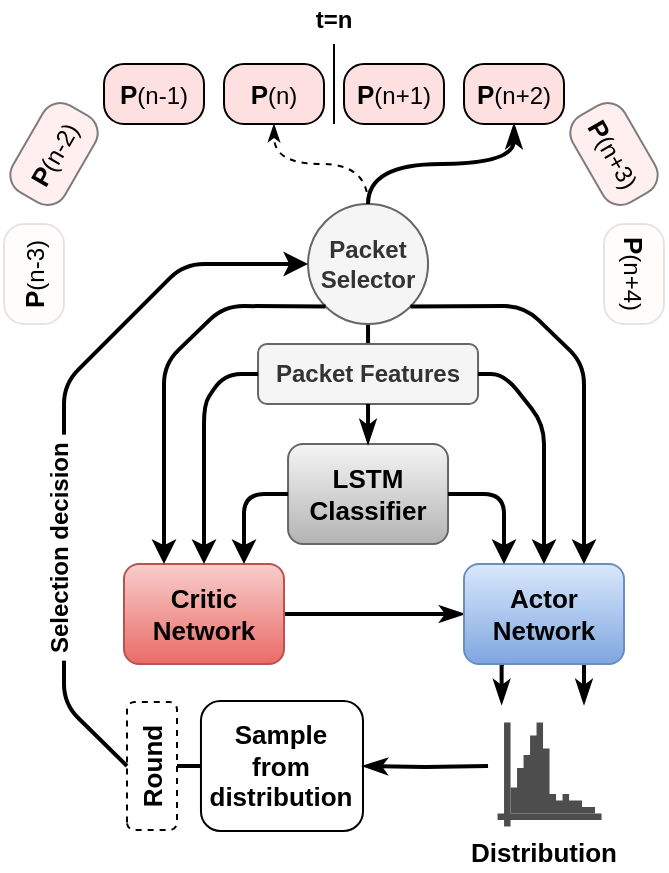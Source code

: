 <mxfile version="12.6.5" type="device"><diagram id="PpCQgsUnJBw1UmQMeTyv" name="Page-1"><mxGraphModel dx="458" dy="912" grid="1" gridSize="10" guides="1" tooltips="1" connect="1" arrows="1" fold="1" page="1" pageScale="1" pageWidth="850" pageHeight="1100" math="0" shadow="0"><root><mxCell id="0"/><mxCell id="1" parent="0"/><mxCell id="c4FkmR5IKA4SetrGUy---57" style="edgeStyle=orthogonalEdgeStyle;rounded=0;orthogonalLoop=1;jettySize=auto;html=1;exitX=1;exitY=0.5;exitDx=0;exitDy=0;entryX=0;entryY=0.5;entryDx=0;entryDy=0;startArrow=none;startFill=0;endArrow=classicThin;endFill=1;strokeWidth=2;" parent="1" source="c4FkmR5IKA4SetrGUy---8" target="c4FkmR5IKA4SetrGUy---9" edge="1"><mxGeometry relative="1" as="geometry"/></mxCell><mxCell id="c4FkmR5IKA4SetrGUy---8" value="&lt;div style=&quot;font-size: 13px&quot;&gt;&lt;b&gt;&lt;font style=&quot;font-size: 13px&quot;&gt;Critic&lt;/font&gt;&lt;/b&gt;&lt;/div&gt;&lt;div style=&quot;font-size: 13px&quot;&gt;&lt;b&gt;&lt;font style=&quot;font-size: 13px&quot;&gt;Network&lt;br&gt;&lt;/font&gt;&lt;/b&gt;&lt;/div&gt;" style="rounded=1;whiteSpace=wrap;html=1;gradientColor=#ea6b66;fillColor=#f8cecc;strokeColor=#b85450;" parent="1" vertex="1"><mxGeometry x="210" y="770" width="80" height="50" as="geometry"/></mxCell><mxCell id="c4FkmR5IKA4SetrGUy---43" style="edgeStyle=orthogonalEdgeStyle;rounded=0;orthogonalLoop=1;jettySize=auto;html=1;exitX=0.25;exitY=1;exitDx=0;exitDy=0;entryX=0.5;entryY=0;entryDx=0;entryDy=0;endArrow=classicThin;endFill=1;strokeWidth=2;" parent="1" source="c4FkmR5IKA4SetrGUy---9" edge="1"><mxGeometry relative="1" as="geometry"><mxPoint x="398.833" y="840" as="targetPoint"/></mxGeometry></mxCell><mxCell id="c4FkmR5IKA4SetrGUy---44" style="edgeStyle=orthogonalEdgeStyle;rounded=0;orthogonalLoop=1;jettySize=auto;html=1;exitX=0.75;exitY=1;exitDx=0;exitDy=0;endArrow=classicThin;endFill=1;strokeWidth=2;" parent="1" source="c4FkmR5IKA4SetrGUy---9" edge="1"><mxGeometry relative="1" as="geometry"><mxPoint x="440" y="840" as="targetPoint"/></mxGeometry></mxCell><mxCell id="c4FkmR5IKA4SetrGUy---9" value="&lt;div&gt;&lt;b&gt;&lt;font style=&quot;font-size: 13px&quot;&gt;Actor&lt;/font&gt;&lt;/b&gt;&lt;/div&gt;&lt;div&gt;&lt;b&gt;&lt;font style=&quot;font-size: 13px&quot;&gt;Network&lt;/font&gt;&lt;/b&gt;&lt;/div&gt;" style="rounded=1;whiteSpace=wrap;html=1;gradientColor=#7ea6e0;fillColor=#dae8fc;strokeColor=#6c8ebf;" parent="1" vertex="1"><mxGeometry x="380" y="770" width="80" height="50" as="geometry"/></mxCell><mxCell id="c4FkmR5IKA4SetrGUy---10" value="&lt;div style=&quot;font-size: 13px&quot;&gt;&lt;b&gt;&lt;font style=&quot;font-size: 13px&quot;&gt;LSTM&lt;/font&gt;&lt;/b&gt;&lt;/div&gt;&lt;div style=&quot;font-size: 13px&quot;&gt;&lt;b&gt;&lt;font style=&quot;font-size: 13px&quot;&gt;Classifier&lt;/font&gt;&lt;/b&gt;&lt;/div&gt;" style="rounded=1;whiteSpace=wrap;html=1;gradientColor=#b3b3b3;fillColor=#f5f5f5;strokeColor=#666666;" parent="1" vertex="1"><mxGeometry x="292.02" y="710" width="80" height="50" as="geometry"/></mxCell><mxCell id="c4FkmR5IKA4SetrGUy---15" value="&lt;b&gt;&lt;font style=&quot;font-size: 13px&quot;&gt;P&lt;/font&gt;&lt;/b&gt;(n-1)" style="html=1;outlineConnect=0;whiteSpace=wrap;fillColor=#FFE0E0;shape=mxgraph.archimate3.application;archiType=rounded;" parent="1" vertex="1"><mxGeometry x="200" y="520" width="50" height="30" as="geometry"/></mxCell><mxCell id="c4FkmR5IKA4SetrGUy---16" value="&lt;b&gt;&lt;font style=&quot;font-size: 13px&quot;&gt;P&lt;/font&gt;&lt;/b&gt;(n+1)" style="html=1;outlineConnect=0;whiteSpace=wrap;fillColor=#FFE0E0;shape=mxgraph.archimate3.application;archiType=rounded;" parent="1" vertex="1"><mxGeometry x="320" y="520" width="50" height="30" as="geometry"/></mxCell><mxCell id="c4FkmR5IKA4SetrGUy---19" value="&lt;b&gt;&lt;font style=&quot;font-size: 13px&quot;&gt;P&lt;/font&gt;&lt;/b&gt;(n+2)" style="html=1;outlineConnect=0;whiteSpace=wrap;fillColor=#FFE0E0;shape=mxgraph.archimate3.application;archiType=rounded;" parent="1" vertex="1"><mxGeometry x="380" y="520" width="50" height="30" as="geometry"/></mxCell><mxCell id="c4FkmR5IKA4SetrGUy---20" value="&lt;b&gt;&lt;font style=&quot;font-size: 13px&quot;&gt;P&lt;/font&gt;&lt;/b&gt;(n)" style="html=1;outlineConnect=0;whiteSpace=wrap;fillColor=#FFE0E0;shape=mxgraph.archimate3.application;archiType=rounded;" parent="1" vertex="1"><mxGeometry x="260" y="520" width="50" height="30" as="geometry"/></mxCell><mxCell id="c4FkmR5IKA4SetrGUy---22" value="&lt;b&gt;&lt;font style=&quot;font-size: 13px&quot;&gt;P&lt;/font&gt;&lt;/b&gt;(n-2)" style="html=1;outlineConnect=0;whiteSpace=wrap;fillColor=#FFE0E0;shape=mxgraph.archimate3.application;archiType=rounded;opacity=50;rotation=-60;" parent="1" vertex="1"><mxGeometry x="150" y="550" width="50" height="30" as="geometry"/></mxCell><mxCell id="c4FkmR5IKA4SetrGUy---23" value="&lt;b&gt;&lt;font style=&quot;font-size: 13px&quot;&gt;P&lt;/font&gt;&lt;/b&gt;(n-3)" style="html=1;outlineConnect=0;whiteSpace=wrap;fillColor=#FFE0E0;shape=mxgraph.archimate3.application;archiType=rounded;opacity=10;rotation=-90;" parent="1" vertex="1"><mxGeometry x="140" y="610" width="50" height="30" as="geometry"/></mxCell><mxCell id="c4FkmR5IKA4SetrGUy---24" value="&lt;b&gt;&lt;font style=&quot;font-size: 13px&quot;&gt;P&lt;/font&gt;&lt;/b&gt;(n+3)" style="html=1;outlineConnect=0;whiteSpace=wrap;fillColor=#FFE0E0;shape=mxgraph.archimate3.application;archiType=rounded;opacity=50;rotation=60;" parent="1" vertex="1"><mxGeometry x="430" y="550" width="50" height="30" as="geometry"/></mxCell><mxCell id="c4FkmR5IKA4SetrGUy---25" value="&lt;b&gt;&lt;font style=&quot;font-size: 13px&quot;&gt;P&lt;/font&gt;&lt;/b&gt;(n+4)" style="html=1;outlineConnect=0;whiteSpace=wrap;fillColor=#FFE0E0;shape=mxgraph.archimate3.application;archiType=rounded;opacity=10;rotation=90;" parent="1" vertex="1"><mxGeometry x="440" y="610" width="50" height="30" as="geometry"/></mxCell><mxCell id="c4FkmR5IKA4SetrGUy---58" style="edgeStyle=orthogonalEdgeStyle;rounded=0;orthogonalLoop=1;jettySize=auto;html=1;exitX=0.5;exitY=1;exitDx=0;exitDy=0;entryX=0.5;entryY=0;entryDx=0;entryDy=0;startArrow=none;startFill=0;endArrow=none;endFill=0;strokeWidth=2;" parent="1" source="c4FkmR5IKA4SetrGUy---29" target="c4FkmR5IKA4SetrGUy---35" edge="1"><mxGeometry relative="1" as="geometry"/></mxCell><mxCell id="c4FkmR5IKA4SetrGUy---29" value="&lt;div&gt;&lt;b&gt;Packet&lt;br&gt;&lt;/b&gt;&lt;/div&gt;&lt;div&gt;&lt;b&gt;Selector&lt;/b&gt;&lt;/div&gt;" style="ellipse;whiteSpace=wrap;html=1;aspect=fixed;fillColor=#f5f5f5;strokeColor=#666666;fontColor=#333333;" parent="1" vertex="1"><mxGeometry x="302.02" y="590" width="60" height="60" as="geometry"/></mxCell><mxCell id="c4FkmR5IKA4SetrGUy---35" value="&lt;b&gt;Packet Features&lt;/b&gt;" style="rounded=1;whiteSpace=wrap;html=1;fillColor=#f5f5f5;strokeColor=#666666;fontColor=#333333;" parent="1" vertex="1"><mxGeometry x="277.02" y="660" width="110" height="30" as="geometry"/></mxCell><mxCell id="c4FkmR5IKA4SetrGUy---88" style="edgeStyle=orthogonalEdgeStyle;rounded=0;orthogonalLoop=1;jettySize=auto;html=1;exitX=0.5;exitY=1;exitDx=0;exitDy=0;entryX=0;entryY=0.5;entryDx=0;entryDy=0;startArrow=none;startFill=0;endArrow=none;endFill=0;strokeWidth=2;" parent="1" source="c4FkmR5IKA4SetrGUy---51" target="c4FkmR5IKA4SetrGUy---77" edge="1"><mxGeometry relative="1" as="geometry"/></mxCell><mxCell id="c4FkmR5IKA4SetrGUy---51" value="&lt;font style=&quot;font-size: 13px&quot;&gt;&lt;b&gt;Round&lt;/b&gt;&lt;/font&gt;" style="rounded=1;whiteSpace=wrap;html=1;rotation=-90;dashed=1;" parent="1" vertex="1"><mxGeometry x="192" y="858.5" width="64" height="25" as="geometry"/></mxCell><mxCell id="c4FkmR5IKA4SetrGUy---65" value="" style="endArrow=none;html=1;" parent="1" edge="1"><mxGeometry width="50" height="50" relative="1" as="geometry"><mxPoint x="315" y="550" as="sourcePoint"/><mxPoint x="315" y="510" as="targetPoint"/></mxGeometry></mxCell><mxCell id="c4FkmR5IKA4SetrGUy---67" value="" style="endArrow=classic;html=1;entryX=0;entryY=0.5;entryDx=0;entryDy=0;strokeWidth=2;exitX=0.5;exitY=0;exitDx=0;exitDy=0;" parent="1" source="c4FkmR5IKA4SetrGUy---51" target="c4FkmR5IKA4SetrGUy---29" edge="1"><mxGeometry width="50" height="50" relative="1" as="geometry"><mxPoint x="190" y="908" as="sourcePoint"/><mxPoint x="200" y="890" as="targetPoint"/><Array as="points"><mxPoint x="180" y="840"/><mxPoint x="180" y="680"/><mxPoint x="240" y="620"/></Array></mxGeometry></mxCell><mxCell id="c4FkmR5IKA4SetrGUy---72" value="&lt;b&gt;&amp;nbsp;Selection decision&amp;nbsp; &lt;br&gt;&lt;/b&gt;" style="text;html=1;align=center;verticalAlign=middle;resizable=0;points=[];labelBackgroundColor=#ffffff;rotation=-90;" parent="c4FkmR5IKA4SetrGUy---67" vertex="1" connectable="0"><mxGeometry x="0.032" y="-1" relative="1" as="geometry"><mxPoint x="-3" y="59.14" as="offset"/></mxGeometry></mxCell><mxCell id="c4FkmR5IKA4SetrGUy---69" value="&lt;b&gt;t=n&lt;/b&gt;" style="text;html=1;strokeColor=none;fillColor=none;align=center;verticalAlign=middle;whiteSpace=wrap;rounded=0;opacity=60;" parent="1" vertex="1"><mxGeometry x="295.02" y="488" width="40" height="20" as="geometry"/></mxCell><mxCell id="c4FkmR5IKA4SetrGUy---73" value="" style="endArrow=classic;html=1;exitX=0;exitY=0.5;exitDx=0;exitDy=0;entryX=0.75;entryY=0;entryDx=0;entryDy=0;strokeWidth=2;" parent="1" source="c4FkmR5IKA4SetrGUy---10" target="c4FkmR5IKA4SetrGUy---8" edge="1"><mxGeometry width="50" height="50" relative="1" as="geometry"><mxPoint x="120" y="1030" as="sourcePoint"/><mxPoint x="170" y="980" as="targetPoint"/><Array as="points"><mxPoint x="270" y="735"/></Array></mxGeometry></mxCell><mxCell id="c4FkmR5IKA4SetrGUy---74" value="" style="endArrow=classic;html=1;exitX=1;exitY=0.5;exitDx=0;exitDy=0;entryX=0.25;entryY=0;entryDx=0;entryDy=0;strokeWidth=2;" parent="1" source="c4FkmR5IKA4SetrGUy---10" target="c4FkmR5IKA4SetrGUy---9" edge="1"><mxGeometry width="50" height="50" relative="1" as="geometry"><mxPoint x="460" y="750" as="sourcePoint"/><mxPoint x="510" y="700" as="targetPoint"/><Array as="points"><mxPoint x="400" y="735"/></Array></mxGeometry></mxCell><mxCell id="c4FkmR5IKA4SetrGUy---77" value="&lt;div&gt;&lt;font size=&quot;1&quot;&gt;&lt;b style=&quot;font-size: 13px&quot;&gt;Sample&lt;/b&gt;&lt;/font&gt;&lt;/div&gt;&lt;div&gt;&lt;font size=&quot;1&quot;&gt;&lt;b style=&quot;font-size: 13px&quot;&gt; from distribution&lt;/b&gt;&lt;/font&gt;&lt;/div&gt;" style="rounded=1;whiteSpace=wrap;html=1;" parent="1" vertex="1"><mxGeometry x="248.48" y="838.5" width="81.02" height="65" as="geometry"/></mxCell><mxCell id="c4FkmR5IKA4SetrGUy---86" style="edgeStyle=orthogonalEdgeStyle;rounded=0;orthogonalLoop=1;jettySize=auto;html=1;exitX=0;exitY=0.5;exitDx=0;exitDy=0;entryX=1;entryY=0.5;entryDx=0;entryDy=0;startArrow=none;startFill=0;endArrow=classicThin;endFill=1;strokeWidth=2;" parent="1" target="c4FkmR5IKA4SetrGUy---77" edge="1"><mxGeometry relative="1" as="geometry"><mxPoint x="392.02" y="871.0" as="sourcePoint"/></mxGeometry></mxCell><mxCell id="c4FkmR5IKA4SetrGUy---82" value="&lt;b&gt;&lt;font style=&quot;font-size: 13px&quot;&gt;Distribution&lt;/font&gt;&lt;/b&gt;" style="text;html=1;strokeColor=none;fillColor=none;align=center;verticalAlign=middle;whiteSpace=wrap;rounded=0;opacity=60;" parent="1" vertex="1"><mxGeometry x="400" y="903.5" width="40" height="20" as="geometry"/></mxCell><mxCell id="c4FkmR5IKA4SetrGUy---89" value="" style="endArrow=classic;html=1;strokeWidth=2;exitX=0;exitY=1;exitDx=0;exitDy=0;entryX=0.25;entryY=0;entryDx=0;entryDy=0;" parent="1" source="c4FkmR5IKA4SetrGUy---29" target="c4FkmR5IKA4SetrGUy---8" edge="1"><mxGeometry width="50" height="50" relative="1" as="geometry"><mxPoint x="170" y="990" as="sourcePoint"/><mxPoint x="220" y="940" as="targetPoint"/><Array as="points"><mxPoint x="260" y="641"/><mxPoint x="230" y="670"/></Array></mxGeometry></mxCell><mxCell id="c4FkmR5IKA4SetrGUy---90" value="" style="endArrow=classic;html=1;strokeWidth=2;exitX=1;exitY=1;exitDx=0;exitDy=0;entryX=0.75;entryY=0;entryDx=0;entryDy=0;rounded=1;" parent="1" source="c4FkmR5IKA4SetrGUy---29" target="c4FkmR5IKA4SetrGUy---9" edge="1"><mxGeometry width="50" height="50" relative="1" as="geometry"><mxPoint x="510" y="750" as="sourcePoint"/><mxPoint x="560" y="700" as="targetPoint"/><Array as="points"><mxPoint x="410" y="641"/><mxPoint x="440" y="670"/></Array></mxGeometry></mxCell><mxCell id="cSLDwkQ3-3Xi_eBLpl9C-5" style="rounded=0;orthogonalLoop=1;jettySize=auto;html=1;entryX=0.5;entryY=1;entryDx=0;entryDy=0;startArrow=none;startFill=0;endArrow=classicThin;endFill=1;strokeWidth=2;exitX=0.5;exitY=0;exitDx=0;exitDy=0;entryPerimeter=0;edgeStyle=orthogonalEdgeStyle;curved=1;" parent="1" source="c4FkmR5IKA4SetrGUy---29" target="c4FkmR5IKA4SetrGUy---19" edge="1"><mxGeometry relative="1" as="geometry"><mxPoint x="340.5" y="580" as="sourcePoint"/><mxPoint x="430" y="580" as="targetPoint"/></mxGeometry></mxCell><mxCell id="cSLDwkQ3-3Xi_eBLpl9C-6" style="rounded=0;orthogonalLoop=1;jettySize=auto;html=1;entryX=0.5;entryY=1;entryDx=0;entryDy=0;startArrow=none;startFill=0;endArrow=classicThin;endFill=1;strokeWidth=1;exitX=0.5;exitY=0;exitDx=0;exitDy=0;entryPerimeter=0;edgeStyle=orthogonalEdgeStyle;curved=1;dashed=1;" parent="1" source="c4FkmR5IKA4SetrGUy---29" target="c4FkmR5IKA4SetrGUy---20" edge="1"><mxGeometry relative="1" as="geometry"><mxPoint x="342.02" y="600" as="sourcePoint"/><mxPoint x="415" y="560" as="targetPoint"/></mxGeometry></mxCell><mxCell id="cSLDwkQ3-3Xi_eBLpl9C-7" value="" style="endArrow=classic;html=1;exitX=0;exitY=0.5;exitDx=0;exitDy=0;entryX=0.5;entryY=0;entryDx=0;entryDy=0;strokeWidth=2;" parent="1" source="c4FkmR5IKA4SetrGUy---35" target="c4FkmR5IKA4SetrGUy---8" edge="1"><mxGeometry width="50" height="50" relative="1" as="geometry"><mxPoint x="273.48" y="720" as="sourcePoint"/><mxPoint x="248.48" y="765" as="targetPoint"/><Array as="points"><mxPoint x="260" y="675"/><mxPoint x="250" y="690"/></Array></mxGeometry></mxCell><mxCell id="cSLDwkQ3-3Xi_eBLpl9C-8" value="" style="endArrow=classic;html=1;exitX=1;exitY=0.5;exitDx=0;exitDy=0;entryX=0.5;entryY=0;entryDx=0;entryDy=0;strokeWidth=2;" parent="1" source="c4FkmR5IKA4SetrGUy---35" target="c4FkmR5IKA4SetrGUy---9" edge="1"><mxGeometry width="50" height="50" relative="1" as="geometry"><mxPoint x="450.02" y="670" as="sourcePoint"/><mxPoint x="423" y="765" as="targetPoint"/><Array as="points"><mxPoint x="400" y="675"/><mxPoint x="420" y="700"/></Array></mxGeometry></mxCell><mxCell id="cSLDwkQ3-3Xi_eBLpl9C-10" style="edgeStyle=orthogonalEdgeStyle;rounded=0;orthogonalLoop=1;jettySize=auto;html=1;exitX=0.5;exitY=1;exitDx=0;exitDy=0;startArrow=none;startFill=0;endArrow=classicThin;endFill=1;strokeWidth=2;entryX=0.5;entryY=0;entryDx=0;entryDy=0;" parent="1" source="c4FkmR5IKA4SetrGUy---35" target="c4FkmR5IKA4SetrGUy---10" edge="1"><mxGeometry relative="1" as="geometry"><mxPoint x="540" y="720" as="sourcePoint"/><mxPoint x="332" y="700" as="targetPoint"/></mxGeometry></mxCell><mxCell id="X9yNlHyNAkK-Zkch4u2Q-1" value="" style="shape=image;verticalLabelPosition=bottom;labelBackgroundColor=#ffffff;verticalAlign=top;aspect=fixed;imageAspect=0;image=data:image/svg+xml,PHN2ZyB4bWxucz0iaHR0cDovL3d3dy53My5vcmcvMjAwMC9zdmciIHZpZXdCb3g9IjAgMCAyMiAyMiI+PGcgdHJhbnNmb3JtPSJ0cmFuc2xhdGUoLTU1MS4yOS02MDcuNjUpIiBmaWxsPSIjNGQ0ZDRkIj48cGF0aCBkPSJtNTU1LjI5IDYxMC42NXYxNGgtMXYxaDF2MWgxdi0xaDE0di0xaC0xNHYtMTR6Ii8+PHBhdGggZD0ibTU2MC4yOSA2MTAuNjV2MmgtMXYzaC0xdjJoLTF2M2gtMXY0aDEgMSAxIDEgMSAxIDEgMSAxIDEgMSAxIDF2LTFoLTEtMXYtMWgtMS0xdi0xaC0xdjFoLTF2LTFoLTF2LTdoLTF2LTRoLTEiLz48L2c+PC9zdmc+;" parent="1" vertex="1"><mxGeometry x="387.02" y="839.5" width="71.5" height="71.5" as="geometry"/></mxCell></root></mxGraphModel></diagram></mxfile>